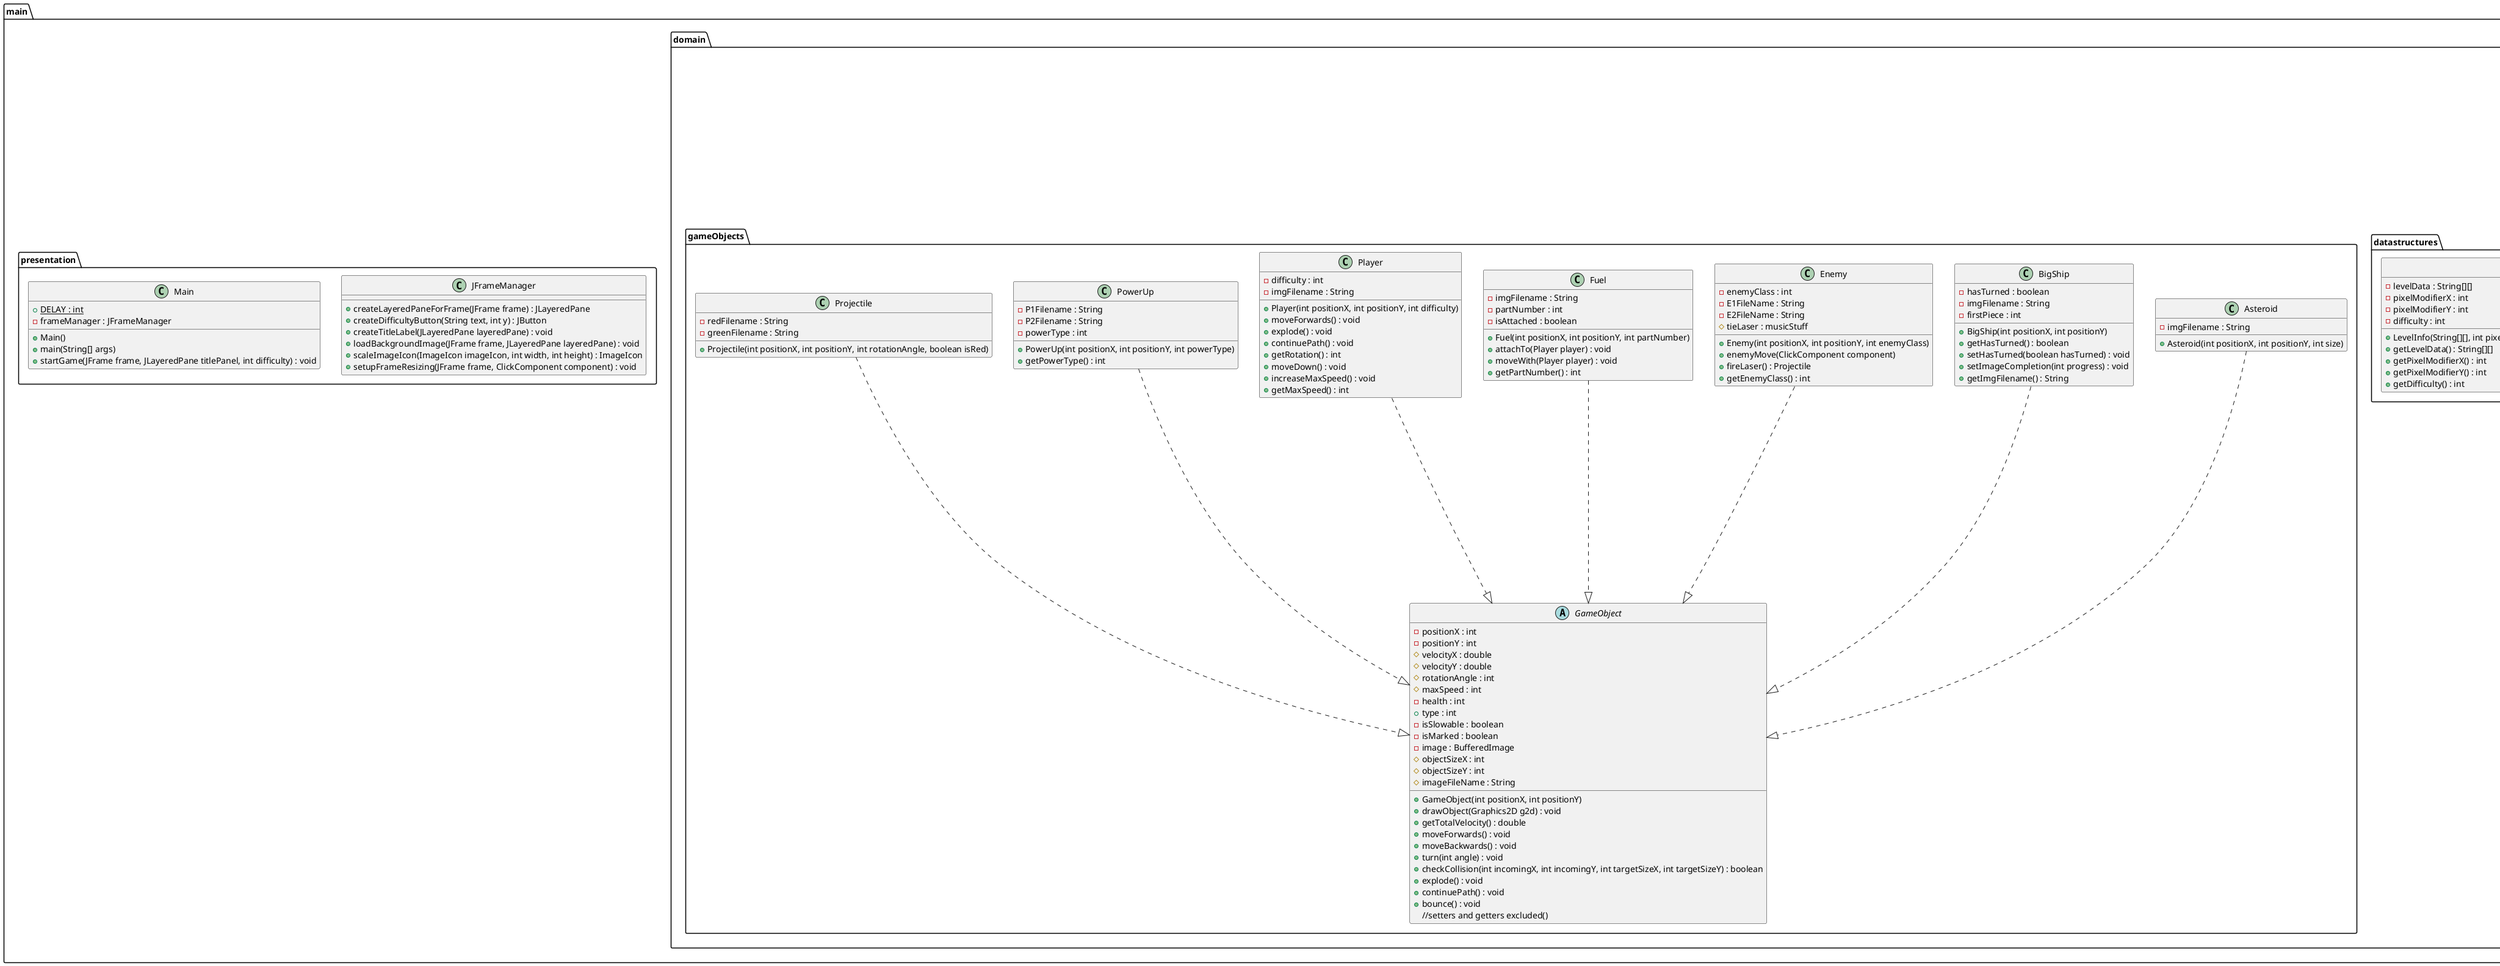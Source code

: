@startuml

package main {

package datasource {

class ImageLoader {
 + getLevelImage(int levelNumber) : BufferedImage

}

class LevelReader {
 + readFile(String levelFileName) : String[][]

}

interface Loader {
 + getLevelImage(int levelNumber) : BufferedImage
}

interface Reader {
 + readFile(String levelFileName) : String[][]
}

class DirectoryLevelScanner{
    + getDirectory() : File
    + scanner() : int
}

interface Scanner {
 + getDirectory() : File
 + scanner() : int
}

class MusicPlayback {
    + play(String musicLocation, boolean loop) : void
}

interface Playback {
    + play(String musicLocation, boolean loop) : void
}

MusicPlayback ..|> Playback
DirectoryLevelScanner ..|> Scanner
ImageLoader ..|> Loader
LevelReader ..|> Reader



}

package domain {

package components {

class ClickComponent {

	- difficulty :int
	- frame : JFrame
	- label : JLabel
	- LevelNumber : int
    - objectCreationHandler : ObjectCreationHandler
	+ currentObjects : ArrayList<GameObject>
	- currentEnemies : ArrayList<Enemy>
	- currentProjectiles : ArrayList<Projectile>
	- currentFuel : ArrayList<Fuel>
	- currentPowerUps : ArrayList<PowerUp>
	- currentAsteroids : ArrayList<Asteroid>
	- player : Player
	- bigship : BigShip
	- background : BufferedImage
	-  currentLevelReader : Reader
	- Loader imageLoader
	- boolean gameOver
	- int fuel
	- int points;

+ ClickComponent(JFrame frame, JLabel GUIlabel, int difficulty)
+ down() : void
+ up() : void
+ left() : void
+ right() : void
+ playerFire() : void
+ SwitchLevel(boolean nextLevel)
+ checkIfEndgame() : void
+ gravity() : void
+ momentum() : void
+ drawEnemies() : void
+ dragCans() : void
+ checkCollisions() : void
+ devourTheMarked() : void
+ drawScreen() : void
+ paintComponent(Graphics g) : void
+ getCurrentProjectiles() : ArrayList<Projectile>
+ onWindowResized() : void

//getters and setters excluded()
}

class ClickListener {

- component : ClickComponent
- pressed : Set<Integer>
- turbolaser : musicStuff

+ ClickListener(ClickComponent component)
+ keyPressed(KeyEvent input) : void
+ keyReleased(KeyEvent e) : void
+ keyTyped(KeyEvent e) : void
}

class GameAdvanceListener {

- component : ClickComponent
+ GameAdvanceListener(ClickComponent component)
+ actionPerformed(ActionEvent e) : void
+ advanceOneTick() : void
}

interface GameObjectFactory {
    + createGameObject(String type, int col, int row, LevelInfo levelInfo) : GameObject
}

MockObjectCreationHandler ..|> GameObjectFactory
DefaultObjectCreationHandler ..|> GameObjectFactory

class MockObjectCreationHandler {
 + createGameObject(String type, int col, int row, LevelInfo levelInfo)
}

class DefaultObjectCreationHandler {

+ createGameObject(String type, int col, int row, LevelInfo levelInfo) : GameObject
- createPlayer(int col, int row, LevelInfo levelInfo) : Player
- createEnemy(int col, int row, LevelInfo levelInfo) : Enemy
- createFuel(int col, int row, LevelInfo levelInfo) : Fuel
- createPowerUp(int col, int row, LevelInfo levelInfo) : PowerUp
- createAsteroid(int col, int row, LevelInfo levelInfo) : Asteroid
- createBigShip(int col, int row, LevelInfo levelInfo) : BigShip
}

class ObjectCreationHandler {
    + createObjects(LevelInfo levelInfo) : Arraylist<GameObject>
}



}

package datastructures {

class LevelInfo {
    - levelData : String[][]
    - pixelModifierX : int
    - pixelModifierY : int
    - difficulty : int

    + LevelInfo(String[][], int pixelModifierX, int pixelModifierY, int difficulty)
    + getLevelData() : String[][]
    + getPixelModifierX() : int
    + getPixelModifierY() : int
    + getDifficulty() : int
}
}

package gameObjects {

class Asteroid {

- imgFilename : String

+ Asteroid(int positionX, int positionY, int size)

}

class BigShip {
    - hasTurned : boolean
    - imgFilename : String
    - firstPiece : int

    + BigShip(int positionX, int positionY)
    + getHasTurned() : boolean
    + setHasTurned(boolean hasTurned) : void
    + setImageCompletion(int progress) : void
    + getImgFilename() : String
}

class Enemy {
- enemyClass : int
- E1FileName : String
- E2FileName : String
# tieLaser : musicStuff

+ Enemy(int positionX, int positionY, int enemyClass)
+ enemyMove(ClickComponent component)
+ fireLaser() : Projectile
+ getEnemyClass() : int
}

class Fuel {

- imgFilename : String
- partNumber : int
- isAttached : boolean

+ Fuel(int positionX, int positionY, int partNumber)
+ attachTo(Player player) : void
+ moveWith(Player player) : void
+ getPartNumber() : int
}

abstract class GameObject {

- positionX : int
- positionY : int
# velocityX : double
# velocityY : double
# rotationAngle : int
# maxSpeed : int
- health : int
+ type : int
- isSlowable : boolean
- isMarked : boolean
- image : BufferedImage
# objectSizeX : int
# objectSizeY : int
# imageFileName : String

+ GameObject(int positionX, int positionY)
+ drawObject(Graphics2D g2d) : void
+ getTotalVelocity() : double
+ moveForwards() : void
+ moveBackwards() : void
+ turn(int angle) : void
+ checkCollision(int incomingX, int incomingY, int targetSizeX, int targetSizeY) : boolean
+ explode() : void
+ continuePath() : void
+ bounce() : void
//setters and getters excluded()

}

class Player {
    - difficulty : int
    - imgFilename : String

    + Player(int positionX, int positionY, int difficulty)
    + moveForwards() : void
    + explode() : void
    + continuePath() : void
    + getRotation() : int
    + moveDown() : void
    + increaseMaxSpeed() : void
    + getMaxSpeed() : int
}

class PowerUp {
- P1Filename : String
- P2Filename : String
- powerType : int

+ PowerUp(int positionX, int positionY, int powerType)
+ getPowerType() : int
}

class Projectile {
- redFilename : String
- greenFilename : String

+ Projectile(int positionX, int positionY, int rotationAngle, boolean isRed)
}

Fuel ..|> GameObject
Asteroid ..|> GameObject
BigShip ..|> GameObject
Enemy ..|> GameObject
Player ..|> GameObject
PowerUp ..|> GameObject
Projectile ..|> GameObject

}

}

package presentation {

class JFrameManager {

+ createLayeredPaneForFrame(JFrame frame) : JLayeredPane
+ createDifficultyButton(String text, int y) : JButton
+ createTitleLabel(JLayeredPane layeredPane) : void
+ loadBackgroundImage(JFrame frame, JLayeredPane layeredPane) : void
+ scaleImageIcon(ImageIcon imageIcon, int width, int height) : ImageIcon
+ setupFrameResizing(JFrame frame, ClickComponent component) : void

}

class Main {

 + {static} DELAY : int
 - frameManager : JFrameManager

 + Main()
 + main(String[] args)
 + startGame(JFrame frame, JLayeredPane titlePanel, int difficulty) : void
}


}


@enduml
